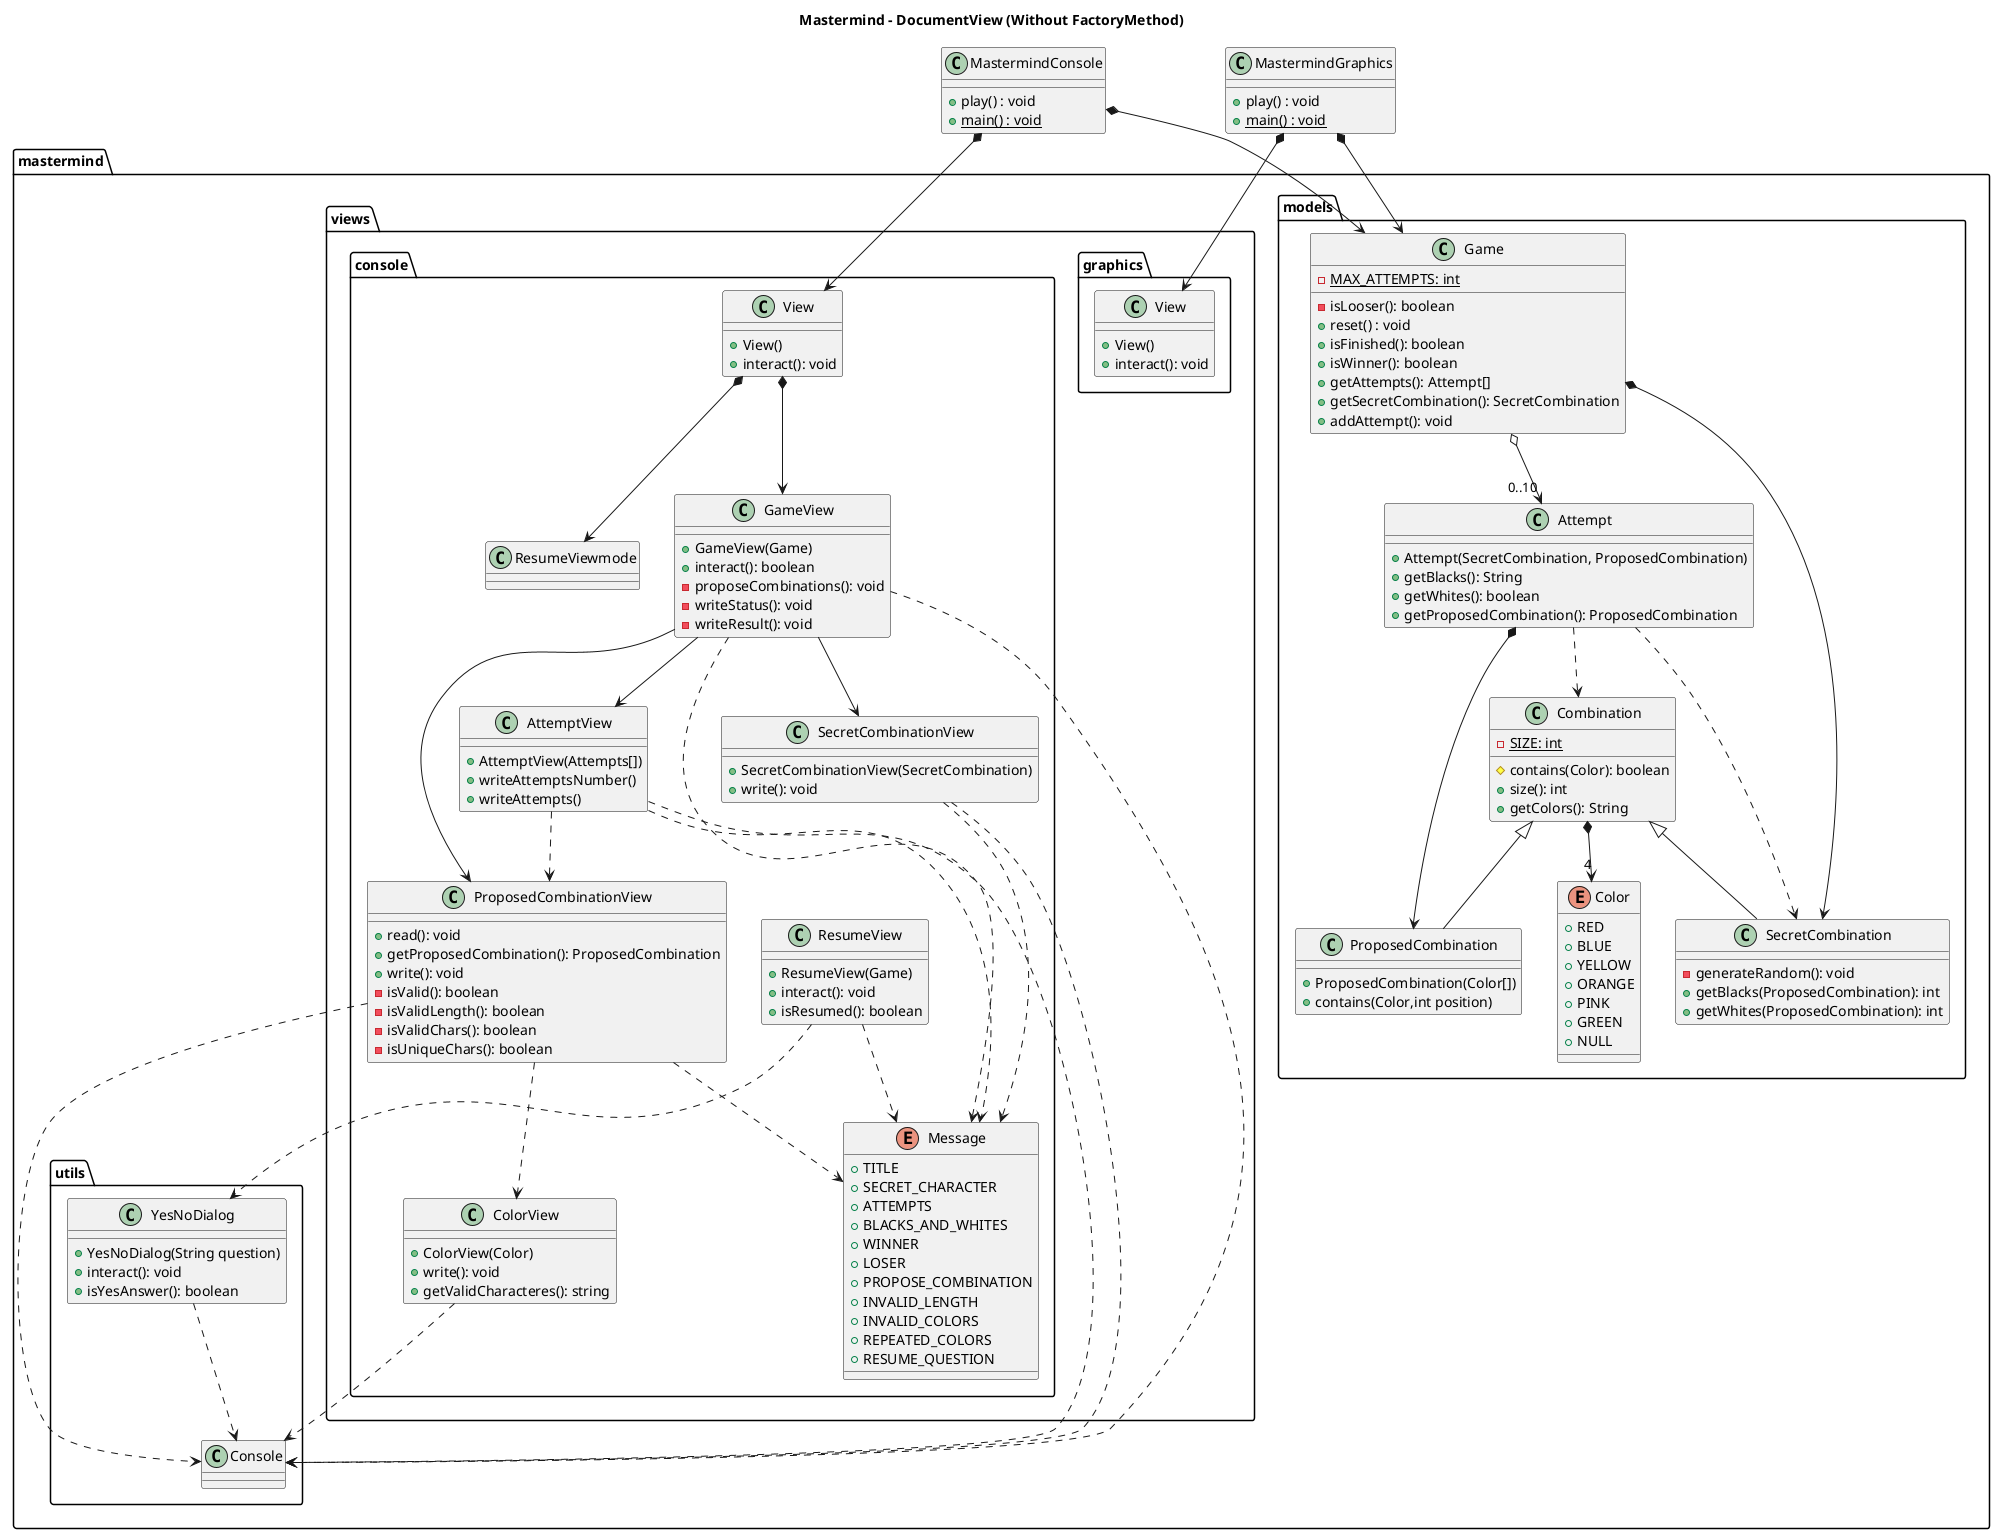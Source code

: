 @startuml

title Mastermind - DocumentView (Without FactoryMethod)

class MastermindConsole {
    + play() : void
    + {static} main() : void
}

class MastermindGraphics {
    + play() : void
    + {static} main() : void
}
    
MastermindConsole *--> mastermind.models.Game
MastermindConsole *--> mastermind.views.console.View
MastermindGraphics *--> mastermind.models.Game
MastermindGraphics *--> mastermind.views.graphics.View

namespace mastermind.models{

    Game o-->"0..10" Attempt 
    Game *--> SecretCombination
    
    Attempt *--> ProposedCombination
    Attempt ..> SecretCombination
    Attempt ..> Combination
    
    Combination *-->"4" Color
    Combination <|--  ProposedCombination
    Combination <|--  SecretCombination

    class Game{
        -{static}MAX_ATTEMPTS: int
        -isLooser(): boolean
        +reset() : void
        +isFinished(): boolean
        +isWinner(): boolean
        +getAttempts(): Attempt[]
        +getSecretCombination(): SecretCombination
        +addAttempt(): void 
    }
    
    class Attempt{
        +Attempt(SecretCombination, ProposedCombination)
        +getBlacks(): String
        +getWhites(): boolean
        +getProposedCombination(): ProposedCombination
    }
    
    class Combination{
        -{static}SIZE: int
        # contains(Color): boolean
        +size(): int
        +getColors(): String
    }
    
    class ProposedCombination{
        +ProposedCombination(Color[])
        +contains(Color,int position)
    }
    
    class SecretCombination{
        - generateRandom(): void
        + getBlacks(ProposedCombination): int
        + getWhites(ProposedCombination): int
    }
    
    enum Color{
        +RED 
        +BLUE
        +YELLOW
        +ORANGE
        +PINK
        +GREEN
        +NULL
    }
}

namespace mastermind.views.graphics{
    
    class View {
        +View()
        +interact(): void
    }
}

namespace mastermind.views.console{

    View *--> ResumeViewmode
    View *--> GameView 
    GameView --> SecretCombinationView
    GameView --> ProposedCombinationView
    GameView -->  AttemptView
    GameView ..> mastermind.utils.Console
    GameView ..> Message
    ResumeView ..> mastermind.utils.YesNoDialog
    ResumeView ..> Message
    ProposedCombinationView ..>  mastermind.utils.Console
    ProposedCombinationView ..> Message
    ProposedCombinationView ..> ColorView
    SecretCombinationView ..> Message
    SecretCombinationView ..> mastermind.utils.Console
    AttemptView ..> mastermind.utils.Console
    AttemptView ..> Message
    AttemptView ..> ProposedCombinationView
    ColorView ..> mastermind.utils.Console
    
    enum Message{
        +TITLE
        +SECRET_CHARACTER
        +ATTEMPTS
        +BLACKS_AND_WHITES
        +WINNER
        +LOSER
        +PROPOSE_COMBINATION
        +INVALID_LENGTH
        +INVALID_COLORS
        +REPEATED_COLORS
        +RESUME_QUESTION
    }
    
    class View {
        +View()
        +interact(): void
    }
    
    class GameView{
        +GameView(Game)
        +interact(): boolean
        -proposeCombinations(): void
        -writeStatus(): void
        -writeResult(): void
    }       
    
    class ResumeView{
        +ResumeView(Game)
        +interact(): void
        +isResumed(): boolean
    }
    
   
    class ProposedCombinationView{
        +read(): void
        +getProposedCombination(): ProposedCombination
        +write(): void
        -isValid(): boolean
        -isValidLength(): boolean
        -isValidChars(): boolean
        -isUniqueChars(): boolean
    }
    
    class SecretCombinationView{
        +SecretCombinationView(SecretCombination)
        +write(): void
    }
    
    class AttemptView{
        +AttemptView(Attempts[])
        +writeAttemptsNumber()
        +writeAttempts()
    }
    
    class ColorView{
        +ColorView(Color)
        +write(): void
        +getValidCharacteres(): string
    }
}

namespace mastermind.utils{

    YesNoDialog ..> Console
    
    class YesNoDialog{
        +YesNoDialog(String question)
        +interact(): void
        +isYesAnswer(): boolean
    }
    
    class Console{
    }

@enduml